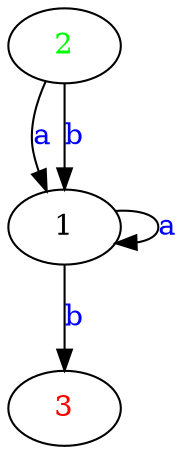 digraph G {
	"2"->"1"[ label=<<font color="blue">a</font>> ];
	"2"->"1"[ label=<<font color="blue">b</font>> ];
	"1"->"3"[ label=<<font color="blue">b</font>> ];
	"1"->"1"[ label=<<font color="blue">a</font>> ];
	"1";
	"2" [ label=<<font color="green">2</font>> ];
	"3" [ label=<<font color="red">3</font>> ];

}
